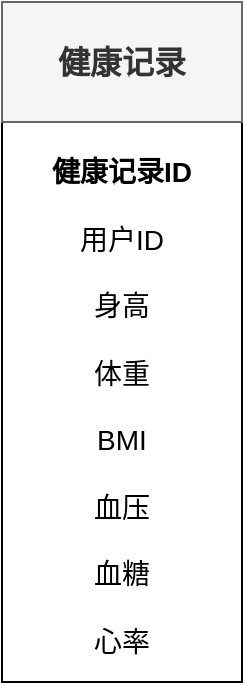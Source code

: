 <mxfile version="25.0.3">
  <diagram name="第 1 页" id="PTVaig4Qh6yHfaCKtrI1">
    <mxGraphModel dx="343" dy="575" grid="1" gridSize="10" guides="1" tooltips="1" connect="1" arrows="1" fold="1" page="1" pageScale="1" pageWidth="827" pageHeight="1169" math="0" shadow="0">
      <root>
        <mxCell id="0" />
        <mxCell id="1" parent="0" />
        <mxCell id="i6rcsGNYF8mJ1qgEKKpp-1" value="&lt;div&gt;&lt;br&gt;&lt;/div&gt;&lt;div&gt;健康记录ID&lt;/div&gt;&lt;div&gt;&lt;br&gt;&lt;/div&gt;&lt;span style=&quot;font-weight: normal;&quot;&gt;用户ID&lt;/span&gt;&lt;div&gt;&lt;br&gt;&lt;div&gt;&lt;div&gt;&lt;span style=&quot;font-weight: 400;&quot;&gt;身高&lt;/span&gt;&lt;/div&gt;&lt;div&gt;&lt;span style=&quot;font-weight: normal;&quot;&gt;&lt;br&gt;&lt;/span&gt;&lt;/div&gt;&lt;div&gt;&lt;span style=&quot;font-weight: 400;&quot;&gt;体重&lt;/span&gt;&lt;/div&gt;&lt;div&gt;&lt;span style=&quot;font-weight: 400;&quot;&gt;&lt;br&gt;&lt;/span&gt;&lt;/div&gt;&lt;div&gt;&lt;span style=&quot;font-weight: normal;&quot;&gt;BMI&lt;/span&gt;&lt;/div&gt;&lt;div&gt;&lt;span style=&quot;font-weight: normal;&quot;&gt;&lt;br&gt;&lt;/span&gt;&lt;/div&gt;&lt;div&gt;&lt;span style=&quot;font-weight: 400;&quot;&gt;血压&lt;/span&gt;&lt;/div&gt;&lt;/div&gt;&lt;/div&gt;&lt;div&gt;&lt;span style=&quot;font-weight: 400;&quot;&gt;&lt;br&gt;&lt;/span&gt;&lt;/div&gt;&lt;div&gt;&lt;span style=&quot;font-weight: 400;&quot;&gt;血糖&lt;/span&gt;&lt;/div&gt;&lt;div&gt;&lt;span style=&quot;font-weight: 400;&quot;&gt;&lt;br&gt;&lt;/span&gt;&lt;/div&gt;&lt;div&gt;&lt;span style=&quot;font-weight: 400;&quot;&gt;心率&lt;/span&gt;&lt;/div&gt;" style="rounded=0;whiteSpace=wrap;html=1;align=center;fontSize=14;fontStyle=1;spacing=2;spacingTop=-13;spacingBottom=0;" vertex="1" parent="1">
          <mxGeometry x="70" y="320" width="120" height="280" as="geometry" />
        </mxCell>
        <mxCell id="i6rcsGNYF8mJ1qgEKKpp-2" value="健康记录" style="rounded=0;whiteSpace=wrap;html=1;fontSize=16;fillColor=#f5f5f5;fontColor=#333333;strokeColor=#666666;fontStyle=1" vertex="1" parent="1">
          <mxGeometry x="70" y="260" width="120" height="60" as="geometry" />
        </mxCell>
      </root>
    </mxGraphModel>
  </diagram>
</mxfile>
